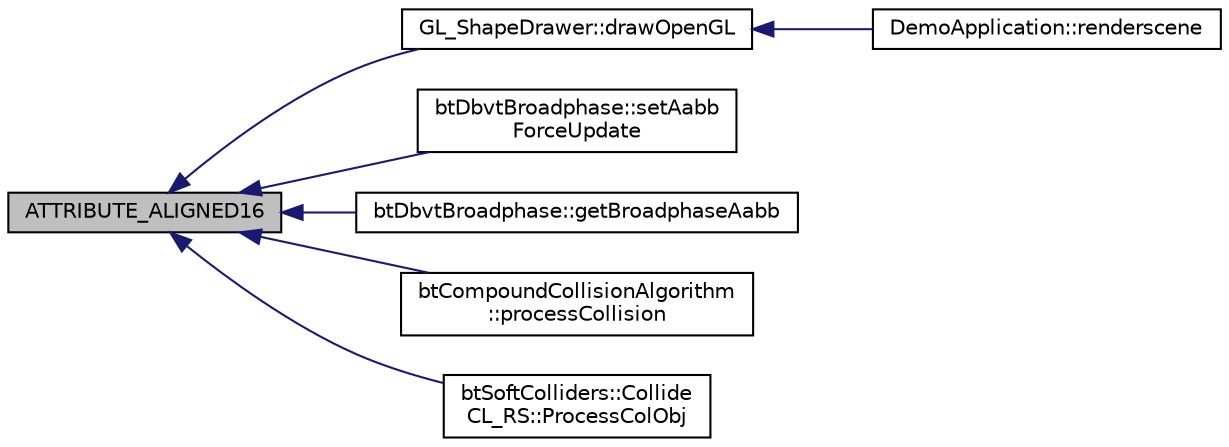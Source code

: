digraph "ATTRIBUTE_ALIGNED16"
{
  edge [fontname="Helvetica",fontsize="10",labelfontname="Helvetica",labelfontsize="10"];
  node [fontname="Helvetica",fontsize="10",shape=record];
  rankdir="LR";
  Node1 [label="ATTRIBUTE_ALIGNED16",height=0.2,width=0.4,color="black", fillcolor="grey75", style="filled", fontcolor="black"];
  Node1 -> Node2 [dir="back",color="midnightblue",fontsize="10",style="solid",fontname="Helvetica"];
  Node2 [label="GL_ShapeDrawer::drawOpenGL",height=0.2,width=0.4,color="black", fillcolor="white", style="filled",URL="$class_g_l___shape_drawer.html#a93646a42c01e352249d2575ce40416f7",tooltip="drawOpenGL might allocate temporary memoty, stores pointer in shape userpointer "];
  Node2 -> Node3 [dir="back",color="midnightblue",fontsize="10",style="solid",fontname="Helvetica"];
  Node3 [label="DemoApplication::renderscene",height=0.2,width=0.4,color="black", fillcolor="white", style="filled",URL="$class_demo_application.html#acf6f92bb513e7ed52d22b5428ff93b7d"];
  Node1 -> Node4 [dir="back",color="midnightblue",fontsize="10",style="solid",fontname="Helvetica"];
  Node4 [label="btDbvtBroadphase::setAabb\lForceUpdate",height=0.2,width=0.4,color="black", fillcolor="white", style="filled",URL="$structbt_dbvt_broadphase.html#a645dd617d0bbe7767859f424e2ee18c1"];
  Node1 -> Node5 [dir="back",color="midnightblue",fontsize="10",style="solid",fontname="Helvetica"];
  Node5 [label="btDbvtBroadphase::getBroadphaseAabb",height=0.2,width=0.4,color="black", fillcolor="white", style="filled",URL="$structbt_dbvt_broadphase.html#a32ab55b5ef2616d0cc039cd037c05d7f"];
  Node1 -> Node6 [dir="back",color="midnightblue",fontsize="10",style="solid",fontname="Helvetica"];
  Node6 [label="btCompoundCollisionAlgorithm\l::processCollision",height=0.2,width=0.4,color="black", fillcolor="white", style="filled",URL="$classbt_compound_collision_algorithm.html#a173ce993461795e0572dd2924c54cdc0"];
  Node1 -> Node7 [dir="back",color="midnightblue",fontsize="10",style="solid",fontname="Helvetica"];
  Node7 [label="btSoftColliders::Collide\lCL_RS::ProcessColObj",height=0.2,width=0.4,color="black", fillcolor="white", style="filled",URL="$structbt_soft_colliders_1_1_collide_c_l___r_s.html#a34f463ddcfcda480e9843277d4bd732e"];
}
